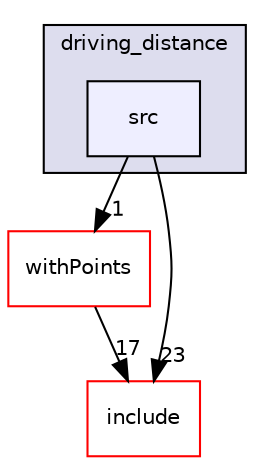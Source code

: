 digraph "/home/vicky/pgrouting/pgrouting/pgrouting/src/driving_distance/src" {
  compound=true
  node [ fontsize="10", fontname="Helvetica"];
  edge [ labelfontsize="10", labelfontname="Helvetica"];
  subgraph clusterdir_9b3fa77b78162e3e9798b6b980f3e1a9 {
    graph [ bgcolor="#ddddee", pencolor="black", label="driving_distance" fontname="Helvetica", fontsize="10", URL="dir_9b3fa77b78162e3e9798b6b980f3e1a9.html"]
  dir_330b2fb77ec4b18692766894438b09ce [shape=box, label="src", style="filled", fillcolor="#eeeeff", pencolor="black", URL="dir_330b2fb77ec4b18692766894438b09ce.html"];
  }
  dir_db4188eb592e899b4ab759c326d3f65f [shape=box label="withPoints" fillcolor="white" style="filled" color="red" URL="dir_db4188eb592e899b4ab759c326d3f65f.html"];
  dir_d44c64559bbebec7f509842c48db8b23 [shape=box label="include" fillcolor="white" style="filled" color="red" URL="dir_d44c64559bbebec7f509842c48db8b23.html"];
  dir_db4188eb592e899b4ab759c326d3f65f->dir_d44c64559bbebec7f509842c48db8b23 [headlabel="17", labeldistance=1.5 headhref="dir_000075_000000.html"];
  dir_330b2fb77ec4b18692766894438b09ce->dir_db4188eb592e899b4ab759c326d3f65f [headlabel="1", labeldistance=1.5 headhref="dir_000055_000075.html"];
  dir_330b2fb77ec4b18692766894438b09ce->dir_d44c64559bbebec7f509842c48db8b23 [headlabel="23", labeldistance=1.5 headhref="dir_000055_000000.html"];
}
